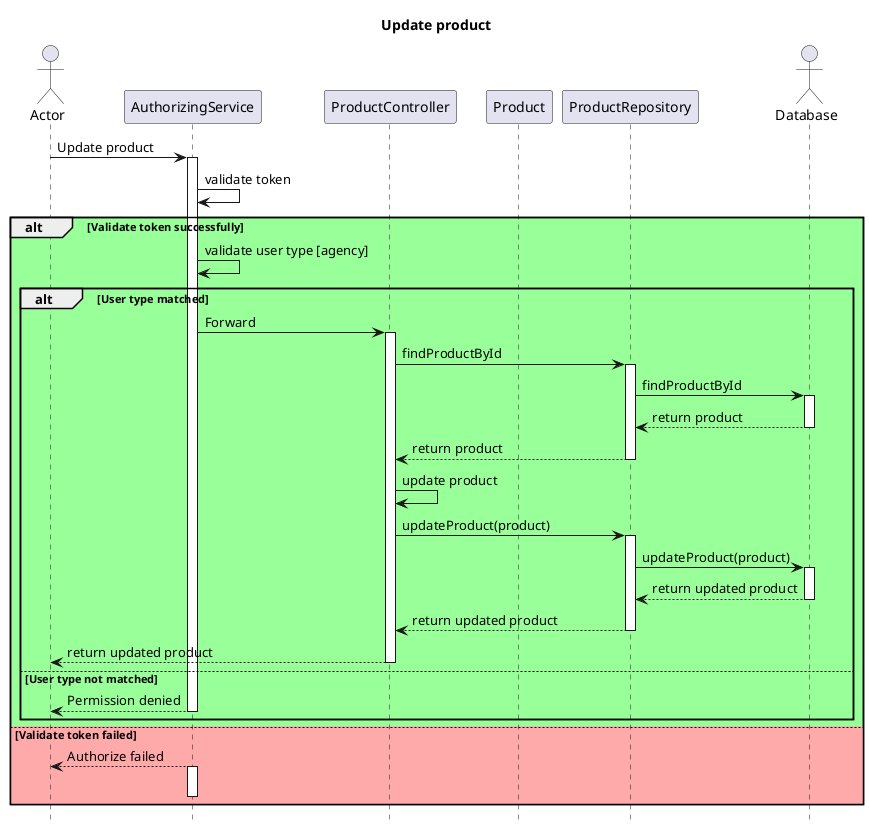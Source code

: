 @startuml update-product
hide footbox
title Update product

actor Actor as actor
participant AuthorizingService as authService
participant ProductController as prdController
participant Product as product
participant ProductRepository as prdRepo

actor Database as database

actor -> authService : Update product
activate authService
authService -> authService : validate token
alt #99FF99 Validate token successfully
authService -> authService : validate user type [agency]
    alt User type matched
    authService -> prdController : Forward
    activate prdController
    prdController -> prdRepo : findProductById
    activate prdRepo
    prdRepo -> database : findProductById
    activate database
    database --> prdRepo : return product
    deactivate database
    prdRepo --> prdController : return product
    deactivate prdRepo
    prdController -> prdController : update product
    prdController -> prdRepo : updateProduct(product)
    activate prdRepo
    prdRepo -> database : updateProduct(product)
    activate database
    database --> prdRepo : return updated product
    deactivate database
    prdRepo --> prdController : return updated product
    deactivate prdRepo
    prdController --> actor : return updated product
    deactivate prdController
    else User type not matched
    authService --> actor : Permission denied
    deactivate authService
    end
else #FFAAAA Validate token failed
authService --> actor : Authorize failed
activate authService
deactivate authService
end
@enduml